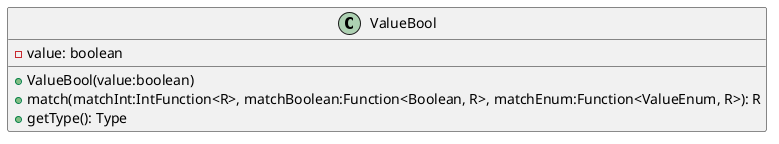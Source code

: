 @startuml

    class ValueBool {
        -value: boolean
        +ValueBool(value:boolean)
        +match(matchInt:IntFunction<R>, matchBoolean:Function<Boolean, R>, matchEnum:Function<ValueEnum, R>): R
        +getType(): Type
    }

@enduml
